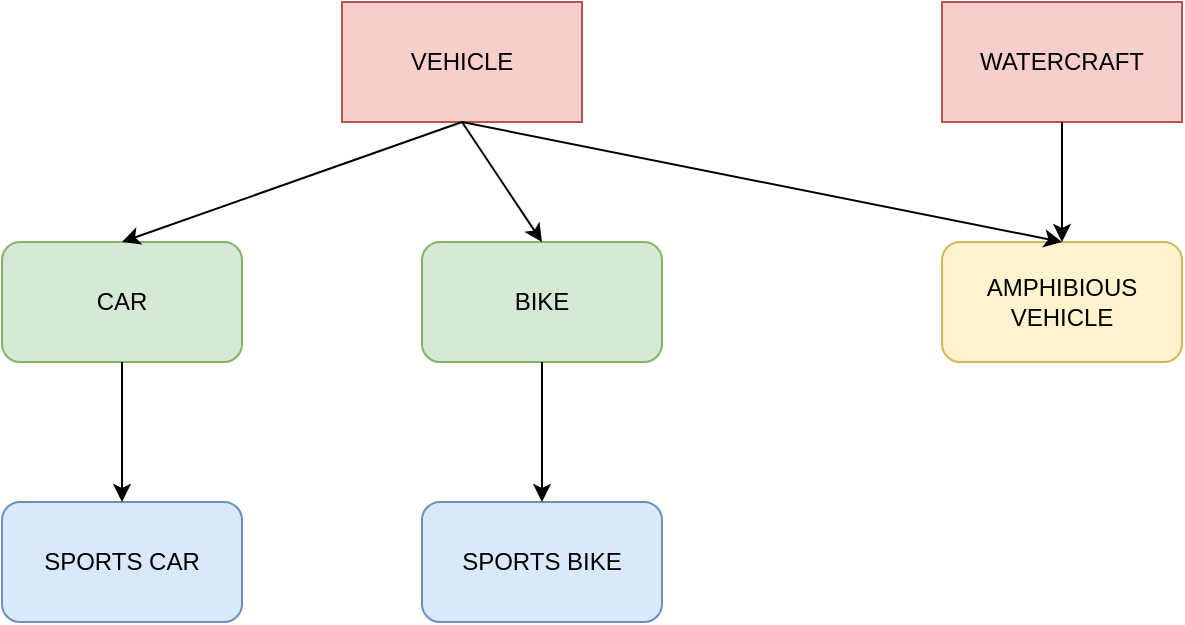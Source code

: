 <mxfile version="21.0.6" type="github"><diagram name="Page-1" id="JxN5R5TS2xESQQ9yAoJ_"><mxGraphModel dx="1050" dy="553" grid="1" gridSize="10" guides="1" tooltips="1" connect="1" arrows="1" fold="1" page="1" pageScale="1" pageWidth="850" pageHeight="1100" math="0" shadow="0"><root><mxCell id="0"/><mxCell id="1" parent="0"/><mxCell id="A40h3CXsA2ztEYXt0FGP-1" value="VEHICLE" style="rounded=0;whiteSpace=wrap;html=1;fillColor=#f8cecc;strokeColor=#b85450;" vertex="1" parent="1"><mxGeometry x="240" y="80" width="120" height="60" as="geometry"/></mxCell><mxCell id="A40h3CXsA2ztEYXt0FGP-2" value="WATERCRAFT" style="rounded=0;whiteSpace=wrap;html=1;fillColor=#f8cecc;strokeColor=#b85450;" vertex="1" parent="1"><mxGeometry x="540" y="80" width="120" height="60" as="geometry"/></mxCell><mxCell id="A40h3CXsA2ztEYXt0FGP-3" value="CAR" style="rounded=1;whiteSpace=wrap;html=1;fillColor=#d5e8d4;strokeColor=#82b366;" vertex="1" parent="1"><mxGeometry x="70" y="200" width="120" height="60" as="geometry"/></mxCell><mxCell id="A40h3CXsA2ztEYXt0FGP-4" value="BIKE" style="rounded=1;whiteSpace=wrap;html=1;fillColor=#d5e8d4;strokeColor=#82b366;" vertex="1" parent="1"><mxGeometry x="280" y="200" width="120" height="60" as="geometry"/></mxCell><mxCell id="A40h3CXsA2ztEYXt0FGP-5" value="SPORTS CAR" style="rounded=1;whiteSpace=wrap;html=1;fillColor=#dae8fc;strokeColor=#6c8ebf;" vertex="1" parent="1"><mxGeometry x="70" y="330" width="120" height="60" as="geometry"/></mxCell><mxCell id="A40h3CXsA2ztEYXt0FGP-6" value="SPORTS BIKE" style="rounded=1;whiteSpace=wrap;html=1;fillColor=#dae8fc;strokeColor=#6c8ebf;" vertex="1" parent="1"><mxGeometry x="280" y="330" width="120" height="60" as="geometry"/></mxCell><mxCell id="A40h3CXsA2ztEYXt0FGP-7" value="AMPHIBIOUS VEHICLE" style="rounded=1;whiteSpace=wrap;html=1;fillColor=#fff2cc;strokeColor=#d6b656;" vertex="1" parent="1"><mxGeometry x="540" y="200" width="120" height="60" as="geometry"/></mxCell><mxCell id="A40h3CXsA2ztEYXt0FGP-8" value="" style="endArrow=classic;html=1;rounded=0;exitX=0.5;exitY=1;exitDx=0;exitDy=0;entryX=0.5;entryY=0;entryDx=0;entryDy=0;" edge="1" parent="1" source="A40h3CXsA2ztEYXt0FGP-1" target="A40h3CXsA2ztEYXt0FGP-4"><mxGeometry width="50" height="50" relative="1" as="geometry"><mxPoint x="410" y="250" as="sourcePoint"/><mxPoint x="460" y="200" as="targetPoint"/></mxGeometry></mxCell><mxCell id="A40h3CXsA2ztEYXt0FGP-9" value="" style="endArrow=classic;html=1;rounded=0;exitX=0.5;exitY=1;exitDx=0;exitDy=0;entryX=0.5;entryY=0;entryDx=0;entryDy=0;" edge="1" parent="1" source="A40h3CXsA2ztEYXt0FGP-1" target="A40h3CXsA2ztEYXt0FGP-3"><mxGeometry width="50" height="50" relative="1" as="geometry"><mxPoint x="300" y="150" as="sourcePoint"/><mxPoint x="180" y="120" as="targetPoint"/></mxGeometry></mxCell><mxCell id="A40h3CXsA2ztEYXt0FGP-10" value="" style="endArrow=classic;html=1;rounded=0;exitX=0.5;exitY=1;exitDx=0;exitDy=0;entryX=0.5;entryY=0;entryDx=0;entryDy=0;" edge="1" parent="1" source="A40h3CXsA2ztEYXt0FGP-3" target="A40h3CXsA2ztEYXt0FGP-5"><mxGeometry width="50" height="50" relative="1" as="geometry"><mxPoint x="20" y="330" as="sourcePoint"/><mxPoint x="70" y="280" as="targetPoint"/></mxGeometry></mxCell><mxCell id="A40h3CXsA2ztEYXt0FGP-11" value="" style="endArrow=classic;html=1;rounded=0;exitX=0.5;exitY=1;exitDx=0;exitDy=0;entryX=0.5;entryY=0;entryDx=0;entryDy=0;" edge="1" parent="1" source="A40h3CXsA2ztEYXt0FGP-4" target="A40h3CXsA2ztEYXt0FGP-6"><mxGeometry width="50" height="50" relative="1" as="geometry"><mxPoint x="290" y="330" as="sourcePoint"/><mxPoint x="340" y="280" as="targetPoint"/></mxGeometry></mxCell><mxCell id="A40h3CXsA2ztEYXt0FGP-13" value="" style="endArrow=classic;html=1;rounded=0;exitX=0.5;exitY=1;exitDx=0;exitDy=0;entryX=0.5;entryY=0;entryDx=0;entryDy=0;" edge="1" parent="1" source="A40h3CXsA2ztEYXt0FGP-1" target="A40h3CXsA2ztEYXt0FGP-7"><mxGeometry width="50" height="50" relative="1" as="geometry"><mxPoint x="430" y="170" as="sourcePoint"/><mxPoint x="460" y="150" as="targetPoint"/></mxGeometry></mxCell><mxCell id="A40h3CXsA2ztEYXt0FGP-14" value="" style="endArrow=classic;html=1;rounded=0;exitX=0.5;exitY=1;exitDx=0;exitDy=0;entryX=0.5;entryY=0;entryDx=0;entryDy=0;" edge="1" parent="1" source="A40h3CXsA2ztEYXt0FGP-2" target="A40h3CXsA2ztEYXt0FGP-7"><mxGeometry width="50" height="50" relative="1" as="geometry"><mxPoint x="700" y="180" as="sourcePoint"/><mxPoint x="750" y="130" as="targetPoint"/></mxGeometry></mxCell></root></mxGraphModel></diagram></mxfile>
